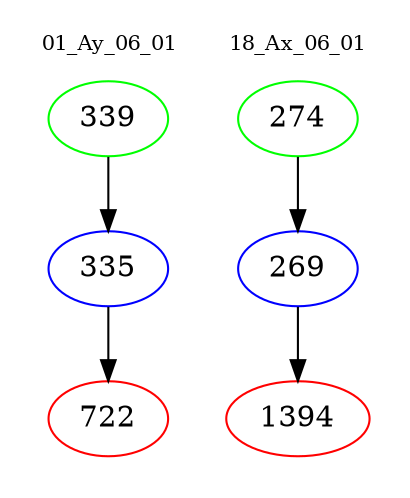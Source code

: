 digraph{
subgraph cluster_0 {
color = white
label = "01_Ay_06_01";
fontsize=10;
T0_339 [label="339", color="green"]
T0_339 -> T0_335 [color="black"]
T0_335 [label="335", color="blue"]
T0_335 -> T0_722 [color="black"]
T0_722 [label="722", color="red"]
}
subgraph cluster_1 {
color = white
label = "18_Ax_06_01";
fontsize=10;
T1_274 [label="274", color="green"]
T1_274 -> T1_269 [color="black"]
T1_269 [label="269", color="blue"]
T1_269 -> T1_1394 [color="black"]
T1_1394 [label="1394", color="red"]
}
}
